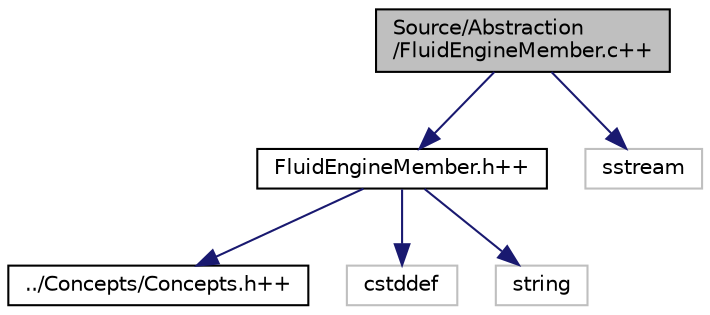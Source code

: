 digraph "Source/Abstraction/FluidEngineMember.c++"
{
 // LATEX_PDF_SIZE
  edge [fontname="Helvetica",fontsize="10",labelfontname="Helvetica",labelfontsize="10"];
  node [fontname="Helvetica",fontsize="10",shape=record];
  Node1 [label="Source/Abstraction\l/FluidEngineMember.c++",height=0.2,width=0.4,color="black", fillcolor="grey75", style="filled", fontcolor="black",tooltip="Defines the stuff for FluidEngineMember.h++."];
  Node1 -> Node2 [color="midnightblue",fontsize="10",style="solid"];
  Node2 [label="FluidEngineMember.h++",height=0.2,width=0.4,color="black", fillcolor="white", style="filled",URL="$FluidEngineMember_8h_09_09.html",tooltip="Defines FluidEngineMember."];
  Node2 -> Node3 [color="midnightblue",fontsize="10",style="solid"];
  Node3 [label="../Concepts/Concepts.h++",height=0.2,width=0.4,color="black", fillcolor="white", style="filled",URL="$Concepts_8h_09_09.html",tooltip="Defines the (global) concepts found in FluidEngine."];
  Node2 -> Node4 [color="midnightblue",fontsize="10",style="solid"];
  Node4 [label="cstddef",height=0.2,width=0.4,color="grey75", fillcolor="white", style="filled",tooltip=" "];
  Node2 -> Node5 [color="midnightblue",fontsize="10",style="solid"];
  Node5 [label="string",height=0.2,width=0.4,color="grey75", fillcolor="white", style="filled",tooltip=" "];
  Node1 -> Node6 [color="midnightblue",fontsize="10",style="solid"];
  Node6 [label="sstream",height=0.2,width=0.4,color="grey75", fillcolor="white", style="filled",tooltip=" "];
}
